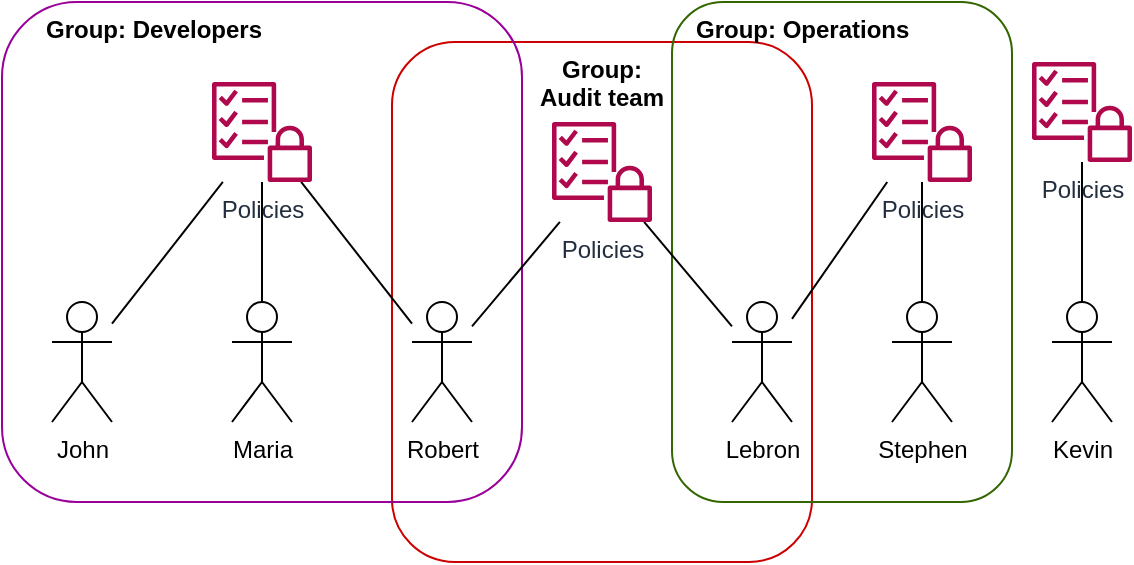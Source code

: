 <mxfile version="20.2.3" type="device"><diagram id="G5JkuUtKWa90s-n5NY0i" name="Page-1"><mxGraphModel dx="1088" dy="623" grid="1" gridSize="10" guides="1" tooltips="1" connect="1" arrows="1" fold="1" page="1" pageScale="1" pageWidth="850" pageHeight="1100" math="0" shadow="0"><root><mxCell id="0"/><mxCell id="1" parent="0"/><mxCell id="Cw0c-nEJwdXnOqoKmAfx-11" value="Group:&lt;br&gt;Audit team" style="rounded=1;whiteSpace=wrap;html=1;verticalAlign=top;align=center;spacingLeft=0;fontStyle=1;fillColor=none;strokeColor=#CC0000;" vertex="1" parent="1"><mxGeometry x="250" y="150" width="210" height="260" as="geometry"/></mxCell><mxCell id="Cw0c-nEJwdXnOqoKmAfx-10" value="Group: Operations" style="rounded=1;whiteSpace=wrap;html=1;verticalAlign=top;align=left;spacingLeft=10;fontStyle=1;fillColor=none;strokeColor=#336600;" vertex="1" parent="1"><mxGeometry x="390" y="130" width="170" height="250" as="geometry"/></mxCell><mxCell id="Cw0c-nEJwdXnOqoKmAfx-9" value="Group: Developers" style="rounded=1;whiteSpace=wrap;html=1;verticalAlign=top;align=left;spacingLeft=20;fontStyle=1;fillColor=none;strokeColor=#990099;" vertex="1" parent="1"><mxGeometry x="55" y="130" width="260" height="250" as="geometry"/></mxCell><mxCell id="Cw0c-nEJwdXnOqoKmAfx-20" style="edgeStyle=none;rounded=0;orthogonalLoop=1;jettySize=auto;html=1;endArrow=none;endFill=0;" edge="1" parent="1" source="Cw0c-nEJwdXnOqoKmAfx-1" target="Cw0c-nEJwdXnOqoKmAfx-15"><mxGeometry relative="1" as="geometry"/></mxCell><mxCell id="Cw0c-nEJwdXnOqoKmAfx-24" style="edgeStyle=none;rounded=0;orthogonalLoop=1;jettySize=auto;html=1;endArrow=none;endFill=0;" edge="1" parent="1" source="Cw0c-nEJwdXnOqoKmAfx-1" target="Cw0c-nEJwdXnOqoKmAfx-13"><mxGeometry relative="1" as="geometry"/></mxCell><mxCell id="Cw0c-nEJwdXnOqoKmAfx-1" value="Robert" style="shape=umlActor;verticalLabelPosition=bottom;verticalAlign=top;html=1;outlineConnect=0;" vertex="1" parent="1"><mxGeometry x="260" y="280" width="30" height="60" as="geometry"/></mxCell><mxCell id="Cw0c-nEJwdXnOqoKmAfx-19" style="edgeStyle=none;rounded=0;orthogonalLoop=1;jettySize=auto;html=1;endArrow=none;endFill=0;" edge="1" parent="1" source="Cw0c-nEJwdXnOqoKmAfx-2" target="Cw0c-nEJwdXnOqoKmAfx-15"><mxGeometry relative="1" as="geometry"/></mxCell><mxCell id="Cw0c-nEJwdXnOqoKmAfx-2" value="Maria" style="shape=umlActor;verticalLabelPosition=bottom;verticalAlign=top;html=1;outlineConnect=0;" vertex="1" parent="1"><mxGeometry x="170" y="280" width="30" height="60" as="geometry"/></mxCell><mxCell id="Cw0c-nEJwdXnOqoKmAfx-18" style="rounded=0;orthogonalLoop=1;jettySize=auto;html=1;endArrow=none;endFill=0;" edge="1" parent="1" source="Cw0c-nEJwdXnOqoKmAfx-3" target="Cw0c-nEJwdXnOqoKmAfx-15"><mxGeometry relative="1" as="geometry"/></mxCell><mxCell id="Cw0c-nEJwdXnOqoKmAfx-3" value="John" style="shape=umlActor;verticalLabelPosition=bottom;verticalAlign=top;html=1;outlineConnect=0;" vertex="1" parent="1"><mxGeometry x="80" y="280" width="30" height="60" as="geometry"/></mxCell><mxCell id="Cw0c-nEJwdXnOqoKmAfx-21" style="edgeStyle=none;rounded=0;orthogonalLoop=1;jettySize=auto;html=1;endArrow=none;endFill=0;" edge="1" parent="1" source="Cw0c-nEJwdXnOqoKmAfx-6" target="Cw0c-nEJwdXnOqoKmAfx-16"><mxGeometry relative="1" as="geometry"/></mxCell><mxCell id="Cw0c-nEJwdXnOqoKmAfx-25" style="edgeStyle=none;rounded=0;orthogonalLoop=1;jettySize=auto;html=1;endArrow=none;endFill=0;" edge="1" parent="1" source="Cw0c-nEJwdXnOqoKmAfx-6" target="Cw0c-nEJwdXnOqoKmAfx-13"><mxGeometry relative="1" as="geometry"/></mxCell><mxCell id="Cw0c-nEJwdXnOqoKmAfx-6" value="Lebron" style="shape=umlActor;verticalLabelPosition=bottom;verticalAlign=top;html=1;outlineConnect=0;" vertex="1" parent="1"><mxGeometry x="420" y="280" width="30" height="60" as="geometry"/></mxCell><mxCell id="Cw0c-nEJwdXnOqoKmAfx-22" style="edgeStyle=none;rounded=0;orthogonalLoop=1;jettySize=auto;html=1;endArrow=none;endFill=0;" edge="1" parent="1" source="Cw0c-nEJwdXnOqoKmAfx-7" target="Cw0c-nEJwdXnOqoKmAfx-16"><mxGeometry relative="1" as="geometry"/></mxCell><mxCell id="Cw0c-nEJwdXnOqoKmAfx-7" value="Stephen" style="shape=umlActor;verticalLabelPosition=bottom;verticalAlign=top;html=1;outlineConnect=0;" vertex="1" parent="1"><mxGeometry x="500" y="280" width="30" height="60" as="geometry"/></mxCell><mxCell id="Cw0c-nEJwdXnOqoKmAfx-23" style="edgeStyle=none;rounded=0;orthogonalLoop=1;jettySize=auto;html=1;endArrow=none;endFill=0;" edge="1" parent="1" source="Cw0c-nEJwdXnOqoKmAfx-8" target="Cw0c-nEJwdXnOqoKmAfx-17"><mxGeometry relative="1" as="geometry"/></mxCell><mxCell id="Cw0c-nEJwdXnOqoKmAfx-8" value="Kevin" style="shape=umlActor;verticalLabelPosition=bottom;verticalAlign=top;html=1;outlineConnect=0;" vertex="1" parent="1"><mxGeometry x="580" y="280" width="30" height="60" as="geometry"/></mxCell><mxCell id="Cw0c-nEJwdXnOqoKmAfx-13" value="Policies" style="sketch=0;outlineConnect=0;fontColor=#232F3E;gradientColor=none;fillColor=#B0084D;strokeColor=none;dashed=0;verticalLabelPosition=bottom;verticalAlign=top;align=center;html=1;fontSize=12;fontStyle=0;aspect=fixed;pointerEvents=1;shape=mxgraph.aws4.checklist_security;" vertex="1" parent="1"><mxGeometry x="330" y="190" width="50" height="50" as="geometry"/></mxCell><mxCell id="Cw0c-nEJwdXnOqoKmAfx-15" value="Policies" style="sketch=0;outlineConnect=0;fontColor=#232F3E;gradientColor=none;fillColor=#B0084D;strokeColor=none;dashed=0;verticalLabelPosition=bottom;verticalAlign=top;align=center;html=1;fontSize=12;fontStyle=0;aspect=fixed;pointerEvents=1;shape=mxgraph.aws4.checklist_security;" vertex="1" parent="1"><mxGeometry x="160" y="170" width="50" height="50" as="geometry"/></mxCell><mxCell id="Cw0c-nEJwdXnOqoKmAfx-16" value="Policies" style="sketch=0;outlineConnect=0;fontColor=#232F3E;gradientColor=none;fillColor=#B0084D;strokeColor=none;dashed=0;verticalLabelPosition=bottom;verticalAlign=top;align=center;html=1;fontSize=12;fontStyle=0;aspect=fixed;pointerEvents=1;shape=mxgraph.aws4.checklist_security;" vertex="1" parent="1"><mxGeometry x="490" y="170" width="50" height="50" as="geometry"/></mxCell><mxCell id="Cw0c-nEJwdXnOqoKmAfx-17" value="Policies" style="sketch=0;outlineConnect=0;fontColor=#232F3E;gradientColor=none;fillColor=#B0084D;strokeColor=none;dashed=0;verticalLabelPosition=bottom;verticalAlign=top;align=center;html=1;fontSize=12;fontStyle=0;aspect=fixed;pointerEvents=1;shape=mxgraph.aws4.checklist_security;" vertex="1" parent="1"><mxGeometry x="570" y="160" width="50" height="50" as="geometry"/></mxCell></root></mxGraphModel></diagram></mxfile>